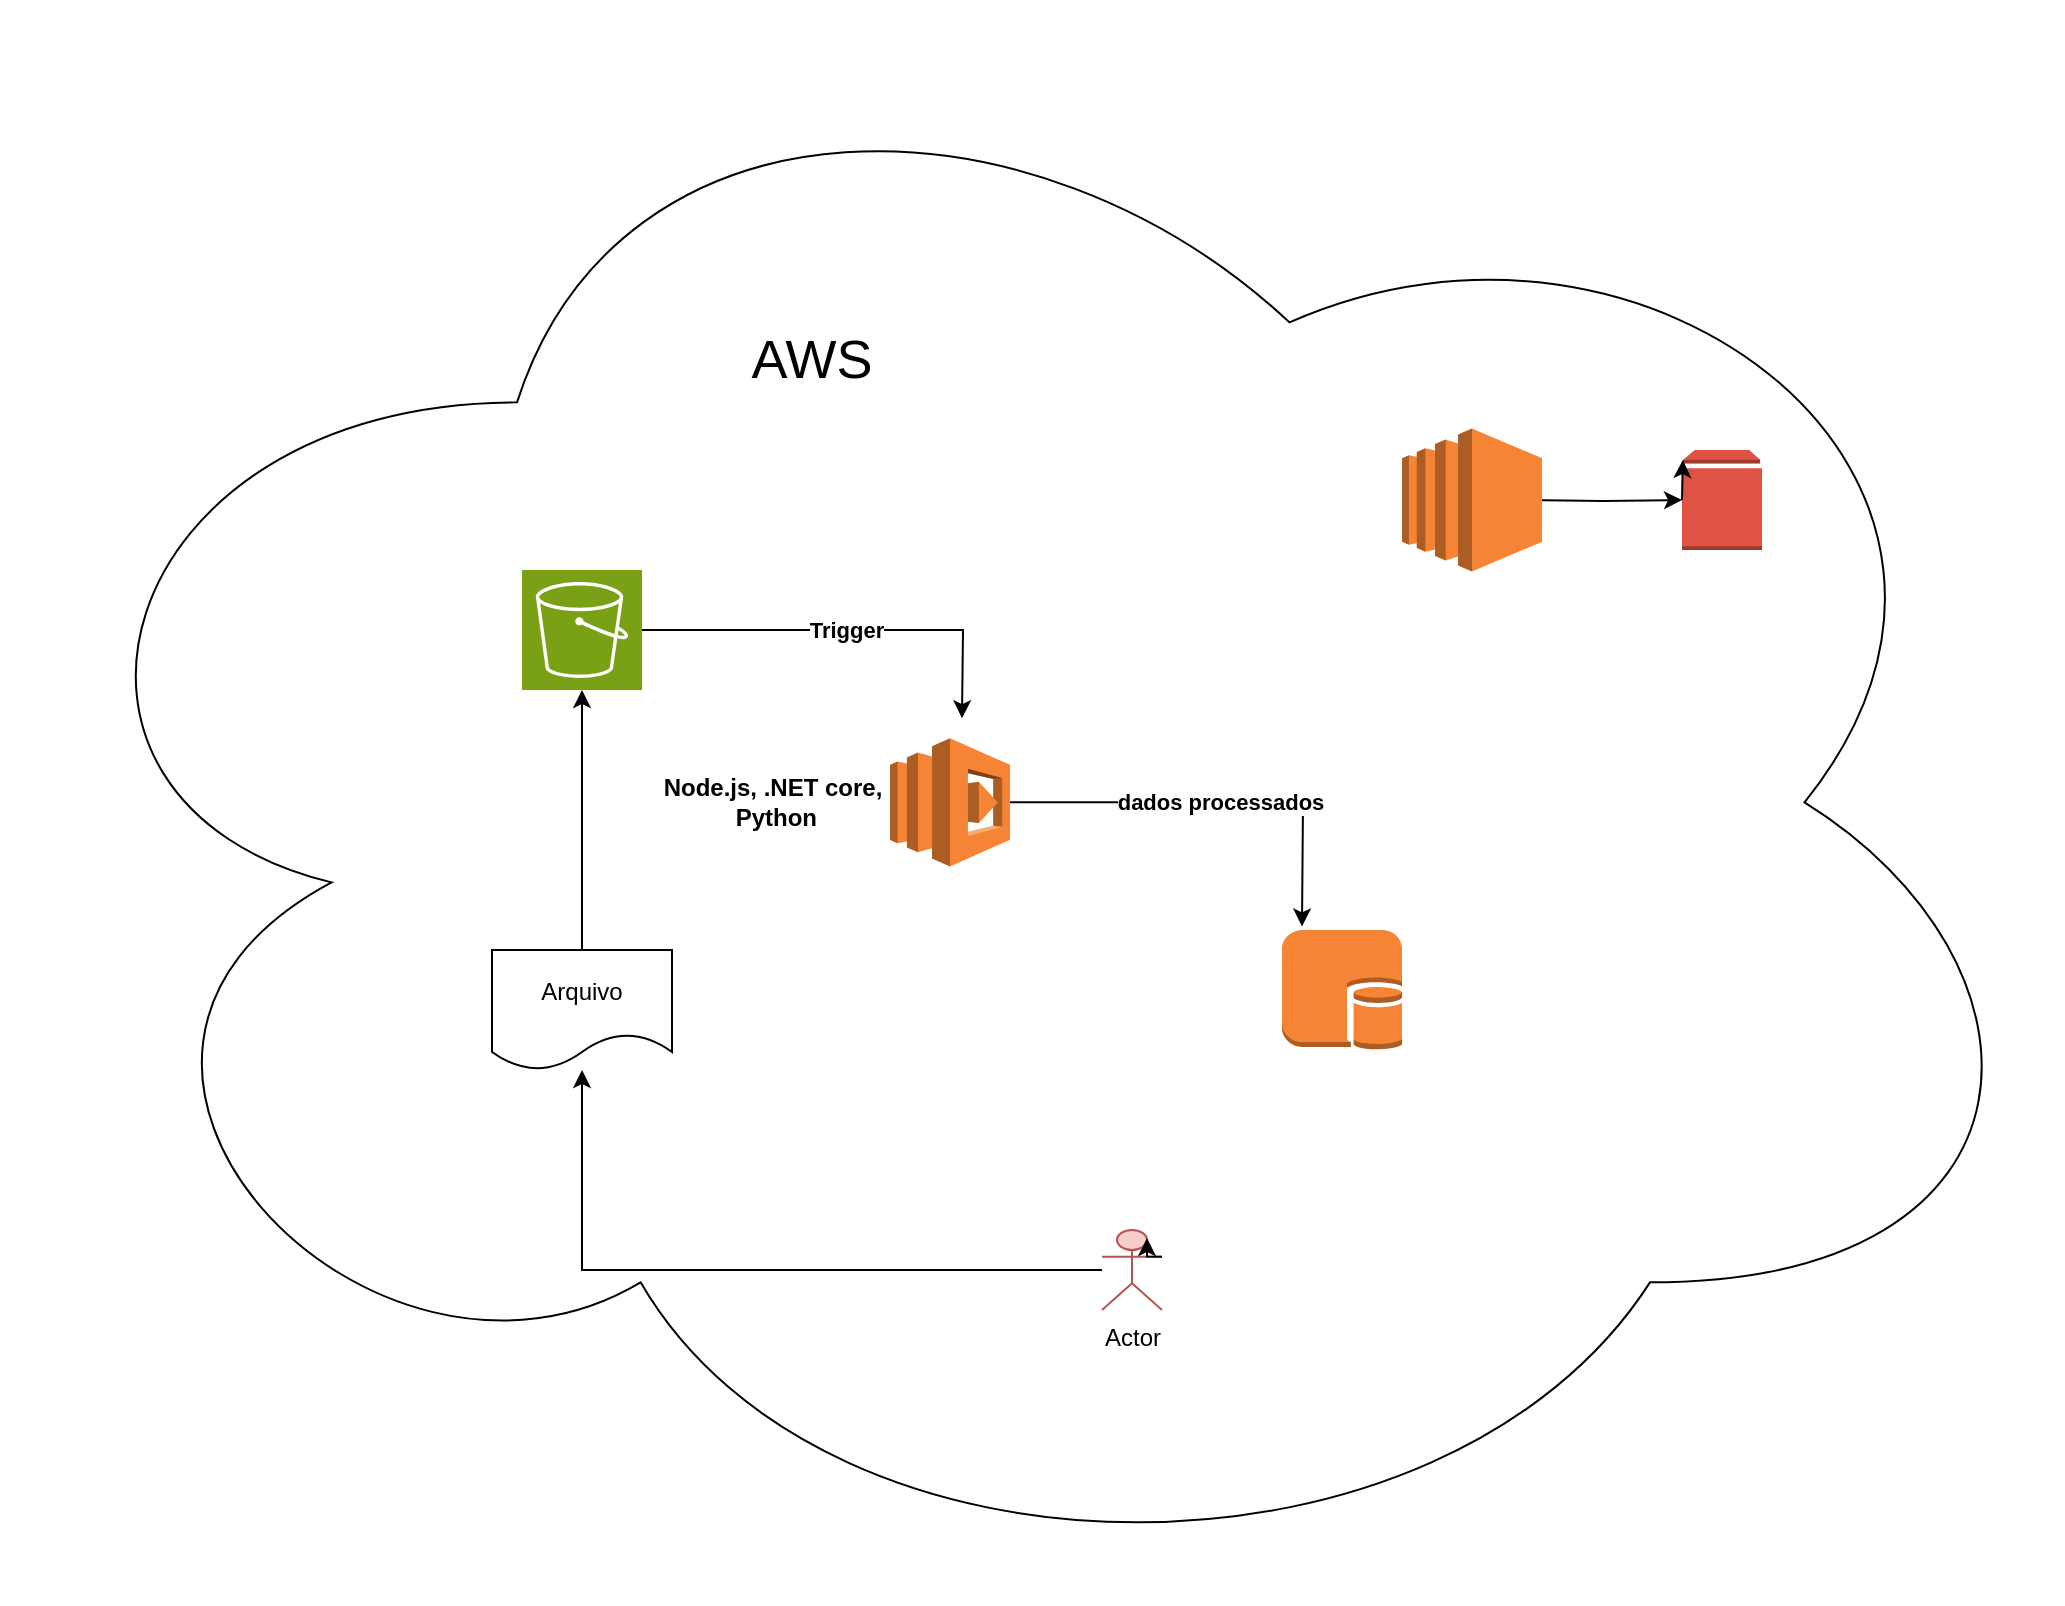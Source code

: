 <mxfile version="28.1.2">
  <diagram name="Página-1" id="w8aYkjsD9XJUr0oSVWD9">
    <mxGraphModel dx="1342" dy="1983" grid="1" gridSize="10" guides="1" tooltips="1" connect="1" arrows="1" fold="1" page="1" pageScale="1" pageWidth="827" pageHeight="1169" math="0" shadow="0">
      <root>
        <mxCell id="0" />
        <mxCell id="1" parent="0" />
        <mxCell id="dDWIR4z611aZGkq3z7B9-18" value="" style="ellipse;shape=cloud;whiteSpace=wrap;html=1;" vertex="1" parent="1">
          <mxGeometry x="220" y="-183.82" width="1030" height="800" as="geometry" />
        </mxCell>
        <mxCell id="dDWIR4z611aZGkq3z7B9-13" value="Trigger" style="edgeStyle=orthogonalEdgeStyle;rounded=0;orthogonalLoop=1;jettySize=auto;html=1;fontStyle=1" edge="1" parent="1" source="dDWIR4z611aZGkq3z7B9-2">
          <mxGeometry x="-0.007" relative="1" as="geometry">
            <mxPoint x="700" y="174.12" as="targetPoint" />
            <mxPoint as="offset" />
          </mxGeometry>
        </mxCell>
        <mxCell id="dDWIR4z611aZGkq3z7B9-2" value="" style="sketch=0;points=[[0,0,0],[0.25,0,0],[0.5,0,0],[0.75,0,0],[1,0,0],[0,1,0],[0.25,1,0],[0.5,1,0],[0.75,1,0],[1,1,0],[0,0.25,0],[0,0.5,0],[0,0.75,0],[1,0.25,0],[1,0.5,0],[1,0.75,0]];outlineConnect=0;fontColor=#232F3E;fillColor=#7AA116;strokeColor=#ffffff;dashed=0;verticalLabelPosition=bottom;verticalAlign=top;align=center;html=1;fontSize=12;fontStyle=0;aspect=fixed;shape=mxgraph.aws4.resourceIcon;resIcon=mxgraph.aws4.s3;" vertex="1" parent="1">
          <mxGeometry x="480" y="100" width="60" height="60" as="geometry" />
        </mxCell>
        <mxCell id="dDWIR4z611aZGkq3z7B9-3" value="" style="outlineConnect=0;dashed=0;verticalLabelPosition=bottom;verticalAlign=top;align=center;html=1;shape=mxgraph.aws3.lambda;fillColor=#F58534;gradientColor=none;" vertex="1" parent="1">
          <mxGeometry x="664" y="184.12" width="60" height="64.12" as="geometry" />
        </mxCell>
        <mxCell id="dDWIR4z611aZGkq3z7B9-17" style="edgeStyle=orthogonalEdgeStyle;rounded=0;orthogonalLoop=1;jettySize=auto;html=1;" edge="1" parent="1" source="dDWIR4z611aZGkq3z7B9-7" target="dDWIR4z611aZGkq3z7B9-11">
          <mxGeometry relative="1" as="geometry" />
        </mxCell>
        <mxCell id="dDWIR4z611aZGkq3z7B9-7" value="Actor" style="shape=umlActor;verticalLabelPosition=bottom;verticalAlign=top;html=1;outlineConnect=0;fillColor=#f8cecc;strokeColor=#b85450;" vertex="1" parent="1">
          <mxGeometry x="770" y="430" width="30" height="40" as="geometry" />
        </mxCell>
        <mxCell id="dDWIR4z611aZGkq3z7B9-25" style="edgeStyle=orthogonalEdgeStyle;rounded=0;orthogonalLoop=1;jettySize=auto;html=1;" edge="1" parent="1" source="dDWIR4z611aZGkq3z7B9-11" target="dDWIR4z611aZGkq3z7B9-2">
          <mxGeometry relative="1" as="geometry" />
        </mxCell>
        <mxCell id="dDWIR4z611aZGkq3z7B9-11" value="Arquivo" style="shape=document;whiteSpace=wrap;html=1;boundedLbl=1;" vertex="1" parent="1">
          <mxGeometry x="465" y="290" width="90" height="60" as="geometry" />
        </mxCell>
        <mxCell id="dDWIR4z611aZGkq3z7B9-14" value="dados processados" style="edgeStyle=orthogonalEdgeStyle;rounded=0;orthogonalLoop=1;jettySize=auto;html=1;entryX=0;entryY=0.5;entryDx=0;entryDy=0;entryPerimeter=0;align=center;fontStyle=1" edge="1" parent="1" source="dDWIR4z611aZGkq3z7B9-3">
          <mxGeometry relative="1" as="geometry">
            <mxPoint x="870" y="278.24" as="targetPoint" />
          </mxGeometry>
        </mxCell>
        <mxCell id="dDWIR4z611aZGkq3z7B9-15" value="Node.js, .NET core,&lt;div&gt;&amp;nbsp;Python&lt;/div&gt;" style="text;html=1;align=center;verticalAlign=middle;resizable=0;points=[];autosize=1;strokeColor=none;fillColor=none;fontStyle=1" vertex="1" parent="1">
          <mxGeometry x="540" y="196.18" width="130" height="40" as="geometry" />
        </mxCell>
        <mxCell id="dDWIR4z611aZGkq3z7B9-33" style="edgeStyle=orthogonalEdgeStyle;rounded=0;orthogonalLoop=1;jettySize=auto;html=1;" edge="1" parent="1" target="dDWIR4z611aZGkq3z7B9-20">
          <mxGeometry relative="1" as="geometry">
            <mxPoint x="980" y="65" as="sourcePoint" />
          </mxGeometry>
        </mxCell>
        <mxCell id="dDWIR4z611aZGkq3z7B9-20" value="" style="outlineConnect=0;dashed=0;verticalLabelPosition=bottom;verticalAlign=top;align=center;html=1;shape=mxgraph.aws3.volume;fillColor=#E05243;gradientColor=none;" vertex="1" parent="1">
          <mxGeometry x="1060" y="40" width="40" height="50" as="geometry" />
        </mxCell>
        <mxCell id="dDWIR4z611aZGkq3z7B9-23" value="AWS" style="text;html=1;align=center;verticalAlign=middle;whiteSpace=wrap;rounded=0;fontSize=27;" vertex="1" parent="1">
          <mxGeometry x="580" y="-20" width="90" height="30" as="geometry" />
        </mxCell>
        <mxCell id="dDWIR4z611aZGkq3z7B9-24" style="edgeStyle=orthogonalEdgeStyle;rounded=0;orthogonalLoop=1;jettySize=auto;html=1;exitX=1;exitY=0.333;exitDx=0;exitDy=0;exitPerimeter=0;entryX=0.75;entryY=0.1;entryDx=0;entryDy=0;entryPerimeter=0;" edge="1" parent="1" source="dDWIR4z611aZGkq3z7B9-7" target="dDWIR4z611aZGkq3z7B9-7">
          <mxGeometry relative="1" as="geometry" />
        </mxCell>
        <mxCell id="dDWIR4z611aZGkq3z7B9-31" style="edgeStyle=orthogonalEdgeStyle;rounded=0;orthogonalLoop=1;jettySize=auto;html=1;exitX=0;exitY=0.5;exitDx=0;exitDy=0;exitPerimeter=0;entryX=0.01;entryY=0.1;entryDx=0;entryDy=0;entryPerimeter=0;" edge="1" parent="1" source="dDWIR4z611aZGkq3z7B9-20" target="dDWIR4z611aZGkq3z7B9-20">
          <mxGeometry relative="1" as="geometry" />
        </mxCell>
        <mxCell id="dDWIR4z611aZGkq3z7B9-35" value="" style="outlineConnect=0;dashed=0;verticalLabelPosition=bottom;verticalAlign=top;align=center;html=1;shape=mxgraph.aws3.ec2;fillColor=#F58534;gradientColor=none;" vertex="1" parent="1">
          <mxGeometry x="920" y="29.25" width="70" height="71.5" as="geometry" />
        </mxCell>
        <mxCell id="dDWIR4z611aZGkq3z7B9-36" value="" style="outlineConnect=0;dashed=0;verticalLabelPosition=bottom;verticalAlign=top;align=center;html=1;shape=mxgraph.aws3.db_on_instance;fillColor=#F58534;gradientColor=none;" vertex="1" parent="1">
          <mxGeometry x="860" y="280" width="60" height="60" as="geometry" />
        </mxCell>
      </root>
    </mxGraphModel>
  </diagram>
</mxfile>
